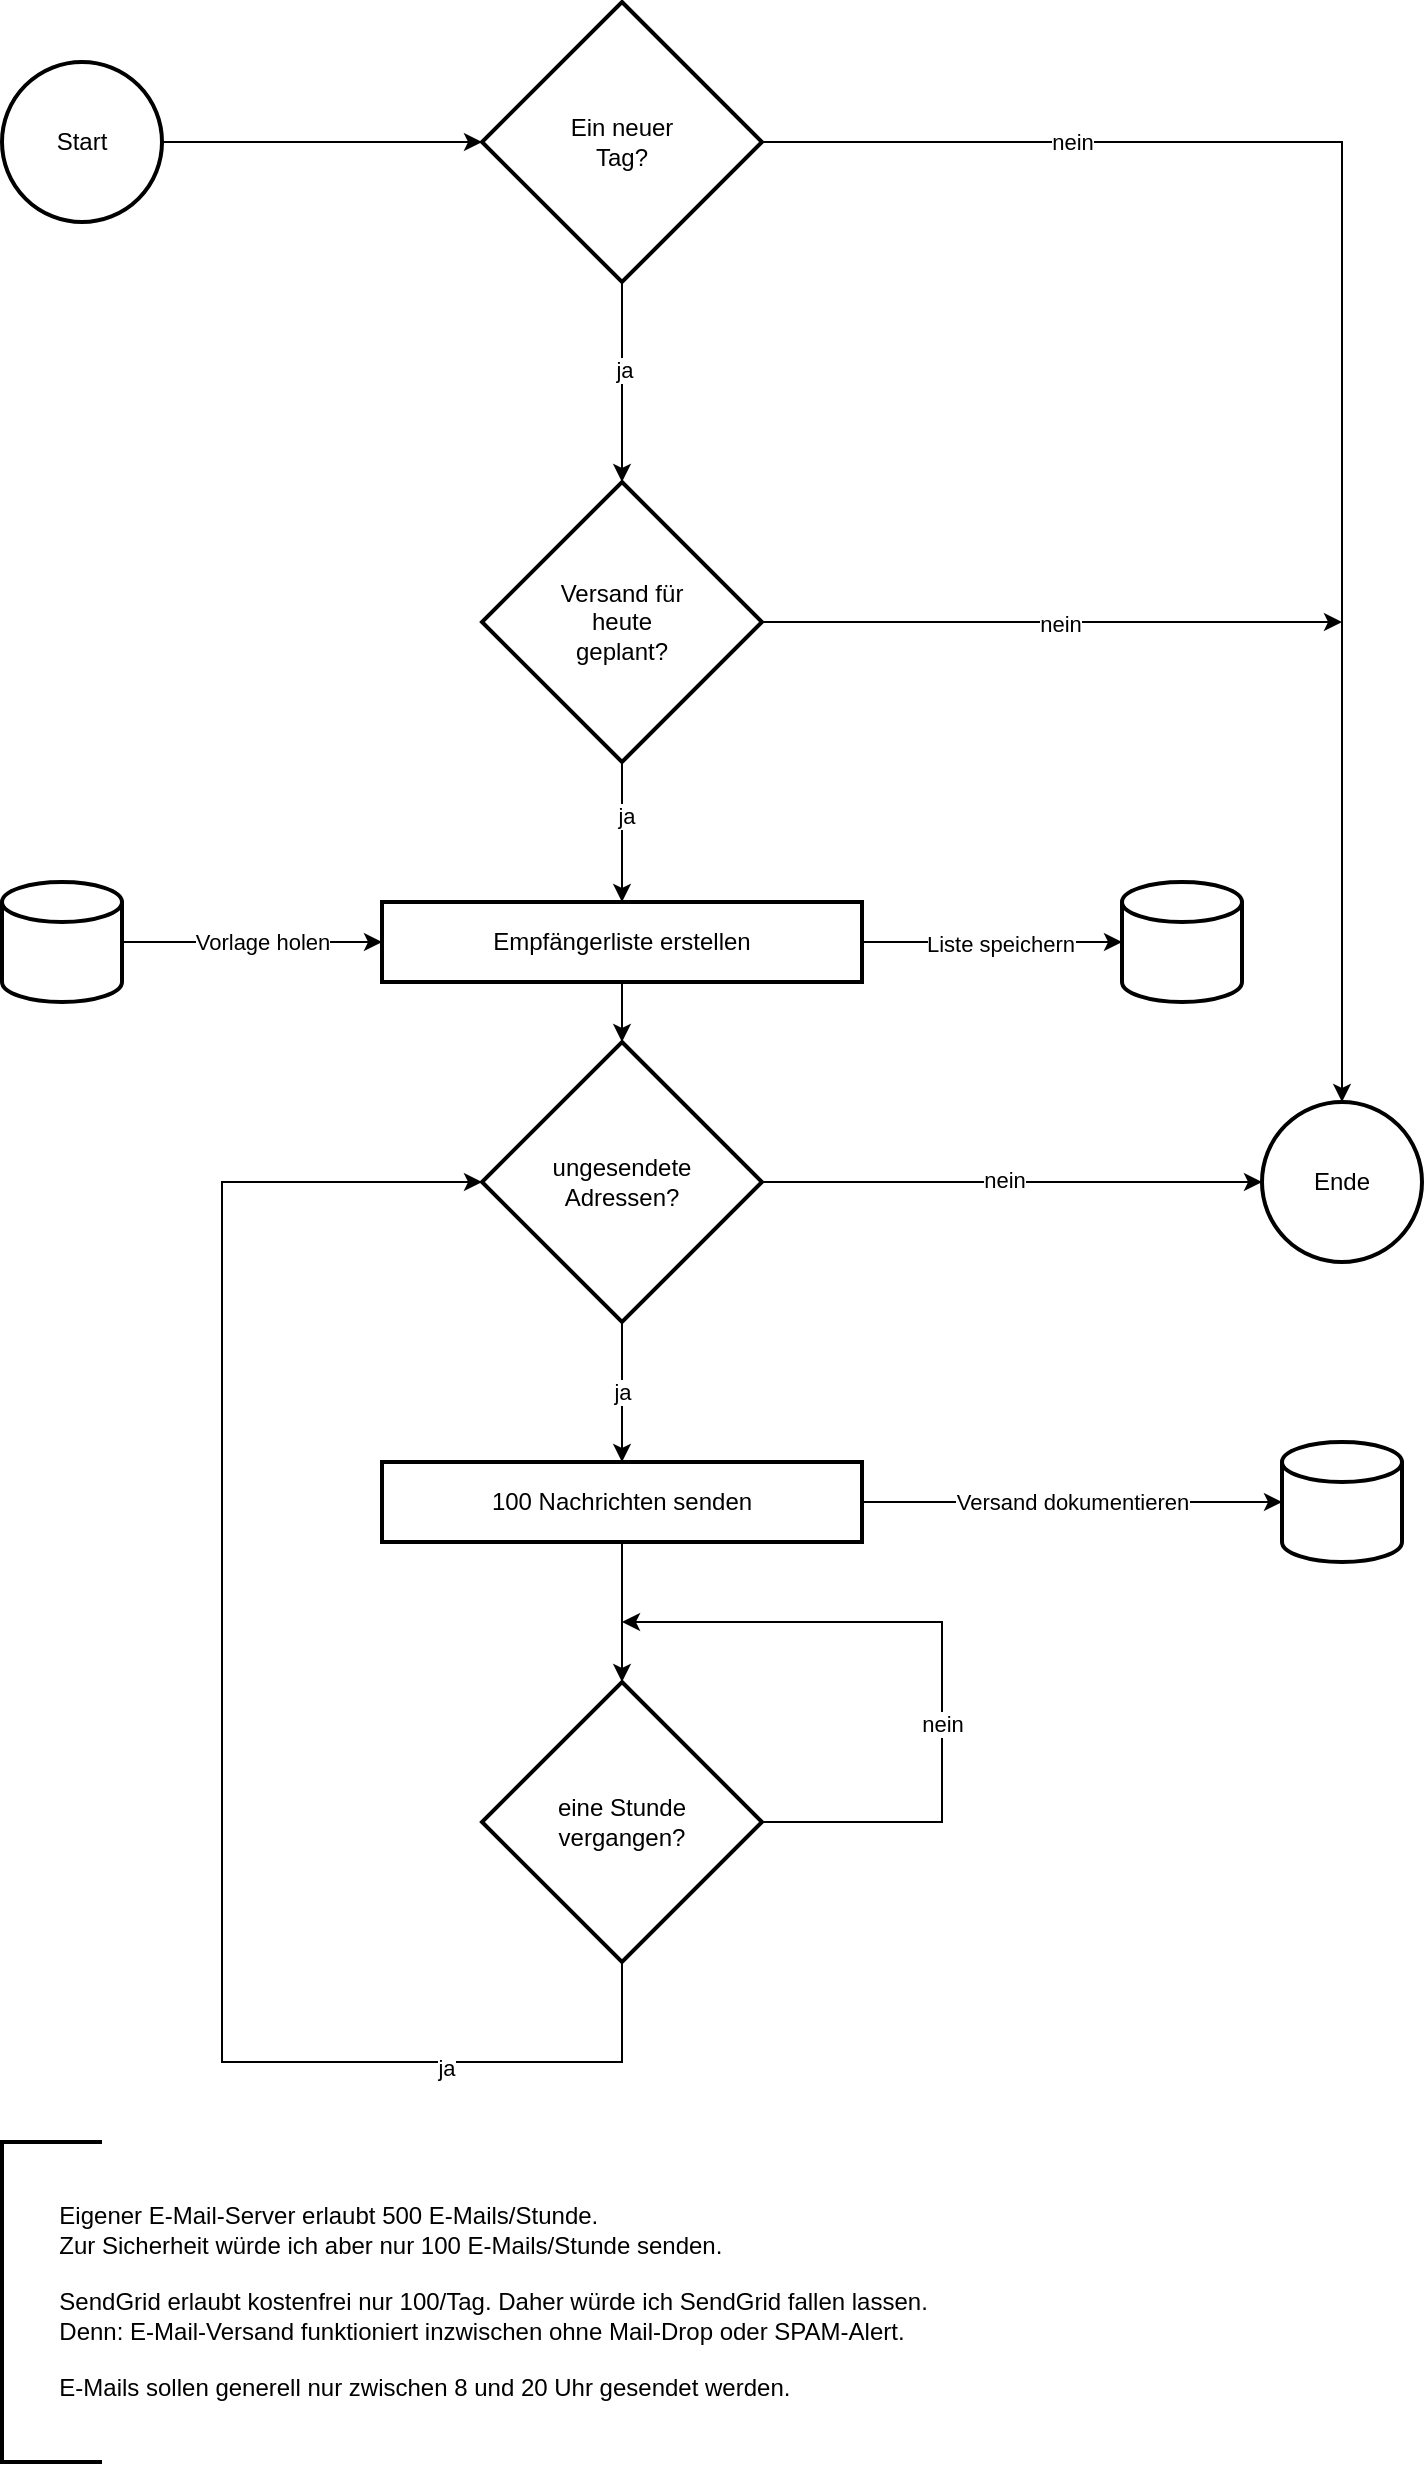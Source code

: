 <mxfile version="26.1.0">
  <diagram name="Seite-1" id="PDeIzRHSFNC1ZrDU0zI0">
    <mxGraphModel dx="1434" dy="1915" grid="1" gridSize="10" guides="1" tooltips="1" connect="1" arrows="1" fold="1" page="1" pageScale="1" pageWidth="827" pageHeight="1169" math="0" shadow="0">
      <root>
        <mxCell id="0" />
        <mxCell id="1" parent="0" />
        <mxCell id="EgKI8YaGob8pg07PiZ9z-48" style="edgeStyle=orthogonalEdgeStyle;rounded=0;orthogonalLoop=1;jettySize=auto;html=1;exitX=1;exitY=0.5;exitDx=0;exitDy=0;exitPerimeter=0;entryX=0;entryY=0.5;entryDx=0;entryDy=0;" edge="1" parent="1" source="EgKI8YaGob8pg07PiZ9z-1" target="EgKI8YaGob8pg07PiZ9z-29">
          <mxGeometry relative="1" as="geometry" />
        </mxCell>
        <mxCell id="EgKI8YaGob8pg07PiZ9z-1" value="Start" style="strokeWidth=2;html=1;shape=mxgraph.flowchart.start_2;whiteSpace=wrap;" vertex="1" parent="1">
          <mxGeometry x="90" y="-200" width="80" height="80" as="geometry" />
        </mxCell>
        <mxCell id="EgKI8YaGob8pg07PiZ9z-5" value="" style="edgeStyle=orthogonalEdgeStyle;rounded=0;orthogonalLoop=1;jettySize=auto;html=1;" edge="1" parent="1" source="EgKI8YaGob8pg07PiZ9z-2" target="EgKI8YaGob8pg07PiZ9z-4">
          <mxGeometry relative="1" as="geometry" />
        </mxCell>
        <mxCell id="EgKI8YaGob8pg07PiZ9z-2" value="Empfängerliste erstellen" style="whiteSpace=wrap;html=1;strokeWidth=2;" vertex="1" parent="1">
          <mxGeometry x="280" y="220" width="240" height="40" as="geometry" />
        </mxCell>
        <mxCell id="EgKI8YaGob8pg07PiZ9z-7" value="ja" style="edgeStyle=orthogonalEdgeStyle;rounded=0;orthogonalLoop=1;jettySize=auto;html=1;" edge="1" parent="1" source="EgKI8YaGob8pg07PiZ9z-4" target="EgKI8YaGob8pg07PiZ9z-6">
          <mxGeometry relative="1" as="geometry" />
        </mxCell>
        <mxCell id="EgKI8YaGob8pg07PiZ9z-14" value="" style="edgeStyle=orthogonalEdgeStyle;rounded=0;orthogonalLoop=1;jettySize=auto;html=1;" edge="1" parent="1" source="EgKI8YaGob8pg07PiZ9z-4" target="EgKI8YaGob8pg07PiZ9z-13">
          <mxGeometry relative="1" as="geometry" />
        </mxCell>
        <mxCell id="EgKI8YaGob8pg07PiZ9z-15" value="nein" style="edgeLabel;html=1;align=center;verticalAlign=middle;resizable=0;points=[];" vertex="1" connectable="0" parent="EgKI8YaGob8pg07PiZ9z-14">
          <mxGeometry x="-0.032" y="1" relative="1" as="geometry">
            <mxPoint as="offset" />
          </mxGeometry>
        </mxCell>
        <mxCell id="EgKI8YaGob8pg07PiZ9z-4" value="ungesendete&lt;div&gt;Adressen?&lt;/div&gt;" style="rhombus;whiteSpace=wrap;html=1;strokeWidth=2;" vertex="1" parent="1">
          <mxGeometry x="330" y="290" width="140" height="140" as="geometry" />
        </mxCell>
        <mxCell id="EgKI8YaGob8pg07PiZ9z-9" value="Versand dokumentieren" style="edgeStyle=orthogonalEdgeStyle;rounded=0;orthogonalLoop=1;jettySize=auto;html=1;exitX=1;exitY=0.5;exitDx=0;exitDy=0;" edge="1" parent="1" source="EgKI8YaGob8pg07PiZ9z-6" target="EgKI8YaGob8pg07PiZ9z-8">
          <mxGeometry relative="1" as="geometry" />
        </mxCell>
        <mxCell id="EgKI8YaGob8pg07PiZ9z-42" style="edgeStyle=orthogonalEdgeStyle;rounded=0;orthogonalLoop=1;jettySize=auto;html=1;exitX=0.5;exitY=1;exitDx=0;exitDy=0;entryX=0.5;entryY=0;entryDx=0;entryDy=0;" edge="1" parent="1" source="EgKI8YaGob8pg07PiZ9z-6" target="EgKI8YaGob8pg07PiZ9z-41">
          <mxGeometry relative="1" as="geometry" />
        </mxCell>
        <mxCell id="EgKI8YaGob8pg07PiZ9z-6" value="100 Nachrichten senden" style="whiteSpace=wrap;html=1;strokeWidth=2;" vertex="1" parent="1">
          <mxGeometry x="280" y="500" width="240" height="40" as="geometry" />
        </mxCell>
        <mxCell id="EgKI8YaGob8pg07PiZ9z-8" value="" style="strokeWidth=2;html=1;shape=mxgraph.flowchart.database;whiteSpace=wrap;" vertex="1" parent="1">
          <mxGeometry x="730" y="490" width="60" height="60" as="geometry" />
        </mxCell>
        <mxCell id="EgKI8YaGob8pg07PiZ9z-13" value="Ende" style="ellipse;whiteSpace=wrap;html=1;strokeWidth=2;" vertex="1" parent="1">
          <mxGeometry x="720" y="320" width="80" height="80" as="geometry" />
        </mxCell>
        <mxCell id="EgKI8YaGob8pg07PiZ9z-16" value="&lt;span style=&quot;white-space: pre;&quot;&gt;&#x9;&lt;/span&gt;Eigener E-Mail-Server erlaubt 500 E-Mails/Stunde.&lt;div&gt;&lt;span style=&quot;white-space: pre;&quot;&gt;&#x9;&lt;/span&gt;Zur Sicherheit würde ich aber nur 100 E-Mails/Stunde senden.&lt;/div&gt;&lt;div&gt;&lt;br&gt;&lt;/div&gt;&lt;div&gt;&lt;span style=&quot;white-space: pre;&quot;&gt;&#x9;&lt;/span&gt;SendGrid erlaubt kostenfrei nur 100/Tag. Daher würde ich SendGrid fallen lassen.&lt;br&gt;&lt;span style=&quot;white-space: pre;&quot;&gt;&#x9;&lt;/span&gt;Denn: E-Mail-Versand funktioniert inzwischen ohne Mail-Drop oder SPAM-Alert.&lt;br&gt;&lt;/div&gt;&lt;div&gt;&lt;br&gt;&lt;/div&gt;&lt;div&gt;&lt;span style=&quot;white-space: pre;&quot;&gt;&#x9;&lt;/span&gt;E-Mails sollen generell nur zwischen 8 und 20 Uhr gesendet werden.&lt;br&gt;&lt;/div&gt;" style="strokeWidth=2;html=1;shape=mxgraph.flowchart.annotation_1;align=left;pointerEvents=1;" vertex="1" parent="1">
          <mxGeometry x="90" y="840" width="50" height="160" as="geometry" />
        </mxCell>
        <mxCell id="EgKI8YaGob8pg07PiZ9z-23" style="edgeStyle=orthogonalEdgeStyle;rounded=0;orthogonalLoop=1;jettySize=auto;html=1;exitX=0.5;exitY=1;exitDx=0;exitDy=0;entryX=0.5;entryY=0;entryDx=0;entryDy=0;" edge="1" parent="1" source="EgKI8YaGob8pg07PiZ9z-21" target="EgKI8YaGob8pg07PiZ9z-2">
          <mxGeometry relative="1" as="geometry" />
        </mxCell>
        <mxCell id="EgKI8YaGob8pg07PiZ9z-24" value="ja" style="edgeLabel;html=1;align=center;verticalAlign=middle;resizable=0;points=[];" vertex="1" connectable="0" parent="EgKI8YaGob8pg07PiZ9z-23">
          <mxGeometry x="-0.229" y="2" relative="1" as="geometry">
            <mxPoint as="offset" />
          </mxGeometry>
        </mxCell>
        <mxCell id="EgKI8YaGob8pg07PiZ9z-51" style="edgeStyle=orthogonalEdgeStyle;rounded=0;orthogonalLoop=1;jettySize=auto;html=1;exitX=1;exitY=0.5;exitDx=0;exitDy=0;" edge="1" parent="1" source="EgKI8YaGob8pg07PiZ9z-21">
          <mxGeometry relative="1" as="geometry">
            <mxPoint x="760" y="80" as="targetPoint" />
          </mxGeometry>
        </mxCell>
        <mxCell id="EgKI8YaGob8pg07PiZ9z-52" value="nein" style="edgeLabel;html=1;align=center;verticalAlign=middle;resizable=0;points=[];" vertex="1" connectable="0" parent="EgKI8YaGob8pg07PiZ9z-51">
          <mxGeometry x="0.029" relative="1" as="geometry">
            <mxPoint as="offset" />
          </mxGeometry>
        </mxCell>
        <mxCell id="EgKI8YaGob8pg07PiZ9z-21" value="Versand für&lt;div&gt;heute&lt;div&gt;geplant?&lt;/div&gt;&lt;/div&gt;" style="rhombus;whiteSpace=wrap;html=1;strokeWidth=2;" vertex="1" parent="1">
          <mxGeometry x="330" y="10" width="140" height="140" as="geometry" />
        </mxCell>
        <mxCell id="EgKI8YaGob8pg07PiZ9z-30" style="edgeStyle=orthogonalEdgeStyle;rounded=0;orthogonalLoop=1;jettySize=auto;html=1;entryX=0.5;entryY=0;entryDx=0;entryDy=0;" edge="1" parent="1" source="EgKI8YaGob8pg07PiZ9z-29" target="EgKI8YaGob8pg07PiZ9z-21">
          <mxGeometry relative="1" as="geometry" />
        </mxCell>
        <mxCell id="EgKI8YaGob8pg07PiZ9z-31" value="ja" style="edgeLabel;html=1;align=center;verticalAlign=middle;resizable=0;points=[];" vertex="1" connectable="0" parent="EgKI8YaGob8pg07PiZ9z-30">
          <mxGeometry x="-0.12" y="1" relative="1" as="geometry">
            <mxPoint as="offset" />
          </mxGeometry>
        </mxCell>
        <mxCell id="EgKI8YaGob8pg07PiZ9z-49" style="edgeStyle=orthogonalEdgeStyle;rounded=0;orthogonalLoop=1;jettySize=auto;html=1;entryX=0.5;entryY=0;entryDx=0;entryDy=0;" edge="1" parent="1" source="EgKI8YaGob8pg07PiZ9z-29" target="EgKI8YaGob8pg07PiZ9z-13">
          <mxGeometry relative="1" as="geometry" />
        </mxCell>
        <mxCell id="EgKI8YaGob8pg07PiZ9z-50" value="nein" style="edgeLabel;html=1;align=center;verticalAlign=middle;resizable=0;points=[];" vertex="1" connectable="0" parent="EgKI8YaGob8pg07PiZ9z-49">
          <mxGeometry x="-0.597" relative="1" as="geometry">
            <mxPoint as="offset" />
          </mxGeometry>
        </mxCell>
        <mxCell id="EgKI8YaGob8pg07PiZ9z-29" value="Ein neuer&lt;div&gt;Tag?&lt;/div&gt;" style="rhombus;whiteSpace=wrap;html=1;strokeWidth=2;" vertex="1" parent="1">
          <mxGeometry x="330" y="-230" width="140" height="140" as="geometry" />
        </mxCell>
        <mxCell id="EgKI8YaGob8pg07PiZ9z-36" style="edgeStyle=orthogonalEdgeStyle;rounded=0;orthogonalLoop=1;jettySize=auto;html=1;entryX=0;entryY=0.5;entryDx=0;entryDy=0;" edge="1" parent="1" source="EgKI8YaGob8pg07PiZ9z-35" target="EgKI8YaGob8pg07PiZ9z-2">
          <mxGeometry relative="1" as="geometry" />
        </mxCell>
        <mxCell id="EgKI8YaGob8pg07PiZ9z-37" value="Vorlage holen" style="edgeLabel;html=1;align=center;verticalAlign=middle;resizable=0;points=[];" vertex="1" connectable="0" parent="EgKI8YaGob8pg07PiZ9z-36">
          <mxGeometry x="-0.553" y="4" relative="1" as="geometry">
            <mxPoint x="41" y="4" as="offset" />
          </mxGeometry>
        </mxCell>
        <mxCell id="EgKI8YaGob8pg07PiZ9z-35" value="" style="strokeWidth=2;html=1;shape=mxgraph.flowchart.database;whiteSpace=wrap;" vertex="1" parent="1">
          <mxGeometry x="90" y="210" width="60" height="60" as="geometry" />
        </mxCell>
        <mxCell id="EgKI8YaGob8pg07PiZ9z-38" value="" style="strokeWidth=2;html=1;shape=mxgraph.flowchart.database;whiteSpace=wrap;" vertex="1" parent="1">
          <mxGeometry x="650" y="210" width="60" height="60" as="geometry" />
        </mxCell>
        <mxCell id="EgKI8YaGob8pg07PiZ9z-39" style="edgeStyle=orthogonalEdgeStyle;rounded=0;orthogonalLoop=1;jettySize=auto;html=1;entryX=0;entryY=0.5;entryDx=0;entryDy=0;entryPerimeter=0;" edge="1" parent="1" source="EgKI8YaGob8pg07PiZ9z-2" target="EgKI8YaGob8pg07PiZ9z-38">
          <mxGeometry relative="1" as="geometry" />
        </mxCell>
        <mxCell id="EgKI8YaGob8pg07PiZ9z-40" value="Liste speichern" style="edgeLabel;html=1;align=center;verticalAlign=middle;resizable=0;points=[];" vertex="1" connectable="0" parent="EgKI8YaGob8pg07PiZ9z-39">
          <mxGeometry x="0.061" y="-1" relative="1" as="geometry">
            <mxPoint as="offset" />
          </mxGeometry>
        </mxCell>
        <mxCell id="EgKI8YaGob8pg07PiZ9z-43" style="edgeStyle=orthogonalEdgeStyle;rounded=0;orthogonalLoop=1;jettySize=auto;html=1;exitX=1;exitY=0.5;exitDx=0;exitDy=0;" edge="1" parent="1" source="EgKI8YaGob8pg07PiZ9z-41">
          <mxGeometry relative="1" as="geometry">
            <mxPoint x="400" y="580" as="targetPoint" />
            <Array as="points">
              <mxPoint x="560" y="680" />
              <mxPoint x="560" y="580" />
            </Array>
          </mxGeometry>
        </mxCell>
        <mxCell id="EgKI8YaGob8pg07PiZ9z-44" value="nein" style="edgeLabel;html=1;align=center;verticalAlign=middle;resizable=0;points=[];" vertex="1" connectable="0" parent="EgKI8YaGob8pg07PiZ9z-43">
          <mxGeometry x="-0.206" relative="1" as="geometry">
            <mxPoint as="offset" />
          </mxGeometry>
        </mxCell>
        <mxCell id="EgKI8YaGob8pg07PiZ9z-45" style="edgeStyle=orthogonalEdgeStyle;rounded=0;orthogonalLoop=1;jettySize=auto;html=1;exitX=0.5;exitY=1;exitDx=0;exitDy=0;entryX=0;entryY=0.5;entryDx=0;entryDy=0;" edge="1" parent="1" source="EgKI8YaGob8pg07PiZ9z-41" target="EgKI8YaGob8pg07PiZ9z-4">
          <mxGeometry relative="1" as="geometry">
            <mxPoint x="200" y="360" as="targetPoint" />
            <Array as="points">
              <mxPoint x="400" y="800" />
              <mxPoint x="200" y="800" />
              <mxPoint x="200" y="360" />
            </Array>
          </mxGeometry>
        </mxCell>
        <mxCell id="EgKI8YaGob8pg07PiZ9z-47" value="ja" style="edgeLabel;html=1;align=center;verticalAlign=middle;resizable=0;points=[];" vertex="1" connectable="0" parent="EgKI8YaGob8pg07PiZ9z-45">
          <mxGeometry x="-0.663" y="3" relative="1" as="geometry">
            <mxPoint as="offset" />
          </mxGeometry>
        </mxCell>
        <mxCell id="EgKI8YaGob8pg07PiZ9z-41" value="eine Stunde&lt;div&gt;vergangen?&lt;/div&gt;" style="rhombus;whiteSpace=wrap;html=1;strokeWidth=2;" vertex="1" parent="1">
          <mxGeometry x="330" y="610" width="140" height="140" as="geometry" />
        </mxCell>
      </root>
    </mxGraphModel>
  </diagram>
</mxfile>
